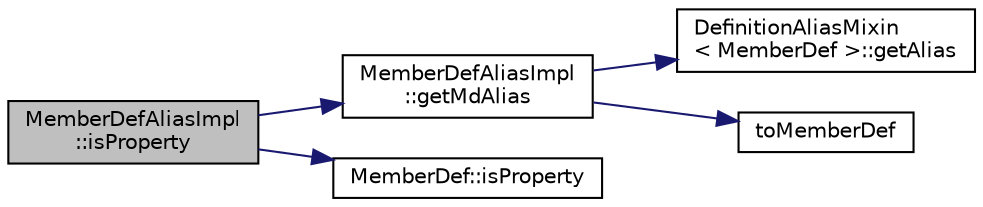 digraph "MemberDefAliasImpl::isProperty"
{
 // LATEX_PDF_SIZE
  edge [fontname="Helvetica",fontsize="10",labelfontname="Helvetica",labelfontsize="10"];
  node [fontname="Helvetica",fontsize="10",shape=record];
  rankdir="LR";
  Node1 [label="MemberDefAliasImpl\l::isProperty",height=0.2,width=0.4,color="black", fillcolor="grey75", style="filled", fontcolor="black",tooltip=" "];
  Node1 -> Node2 [color="midnightblue",fontsize="10",style="solid",fontname="Helvetica"];
  Node2 [label="MemberDefAliasImpl\l::getMdAlias",height=0.2,width=0.4,color="black", fillcolor="white", style="filled",URL="$classMemberDefAliasImpl.html#aa35f82a07125e195a28330a8b761dd53",tooltip=" "];
  Node2 -> Node3 [color="midnightblue",fontsize="10",style="solid",fontname="Helvetica"];
  Node3 [label="DefinitionAliasMixin\l\< MemberDef \>::getAlias",height=0.2,width=0.4,color="black", fillcolor="white", style="filled",URL="$classDefinitionAliasMixin.html#a69970921105b4e7d6aebca0b297a9393",tooltip=" "];
  Node2 -> Node4 [color="midnightblue",fontsize="10",style="solid",fontname="Helvetica"];
  Node4 [label="toMemberDef",height=0.2,width=0.4,color="black", fillcolor="white", style="filled",URL="$memberdef_8cpp.html#af5b90e1ee6115fc2c7c6ce672c3dd157",tooltip=" "];
  Node1 -> Node5 [color="midnightblue",fontsize="10",style="solid",fontname="Helvetica"];
  Node5 [label="MemberDef::isProperty",height=0.2,width=0.4,color="black", fillcolor="white", style="filled",URL="$classMemberDef.html#afd4a6cd84468b885049120e767b017fc",tooltip=" "];
}
